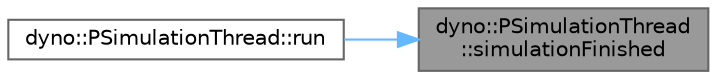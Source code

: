 digraph "dyno::PSimulationThread::simulationFinished"
{
 // LATEX_PDF_SIZE
  bgcolor="transparent";
  edge [fontname=Helvetica,fontsize=10,labelfontname=Helvetica,labelfontsize=10];
  node [fontname=Helvetica,fontsize=10,shape=box,height=0.2,width=0.4];
  rankdir="RL";
  Node1 [id="Node000001",label="dyno::PSimulationThread\l::simulationFinished",height=0.2,width=0.4,color="gray40", fillcolor="grey60", style="filled", fontcolor="black",tooltip=" "];
  Node1 -> Node2 [id="edge1_Node000001_Node000002",dir="back",color="steelblue1",style="solid",tooltip=" "];
  Node2 [id="Node000002",label="dyno::PSimulationThread::run",height=0.2,width=0.4,color="grey40", fillcolor="white", style="filled",URL="$classdyno_1_1_p_simulation_thread.html#afa88c5436344c801b44fc2e91bde0c08",tooltip=" "];
}
